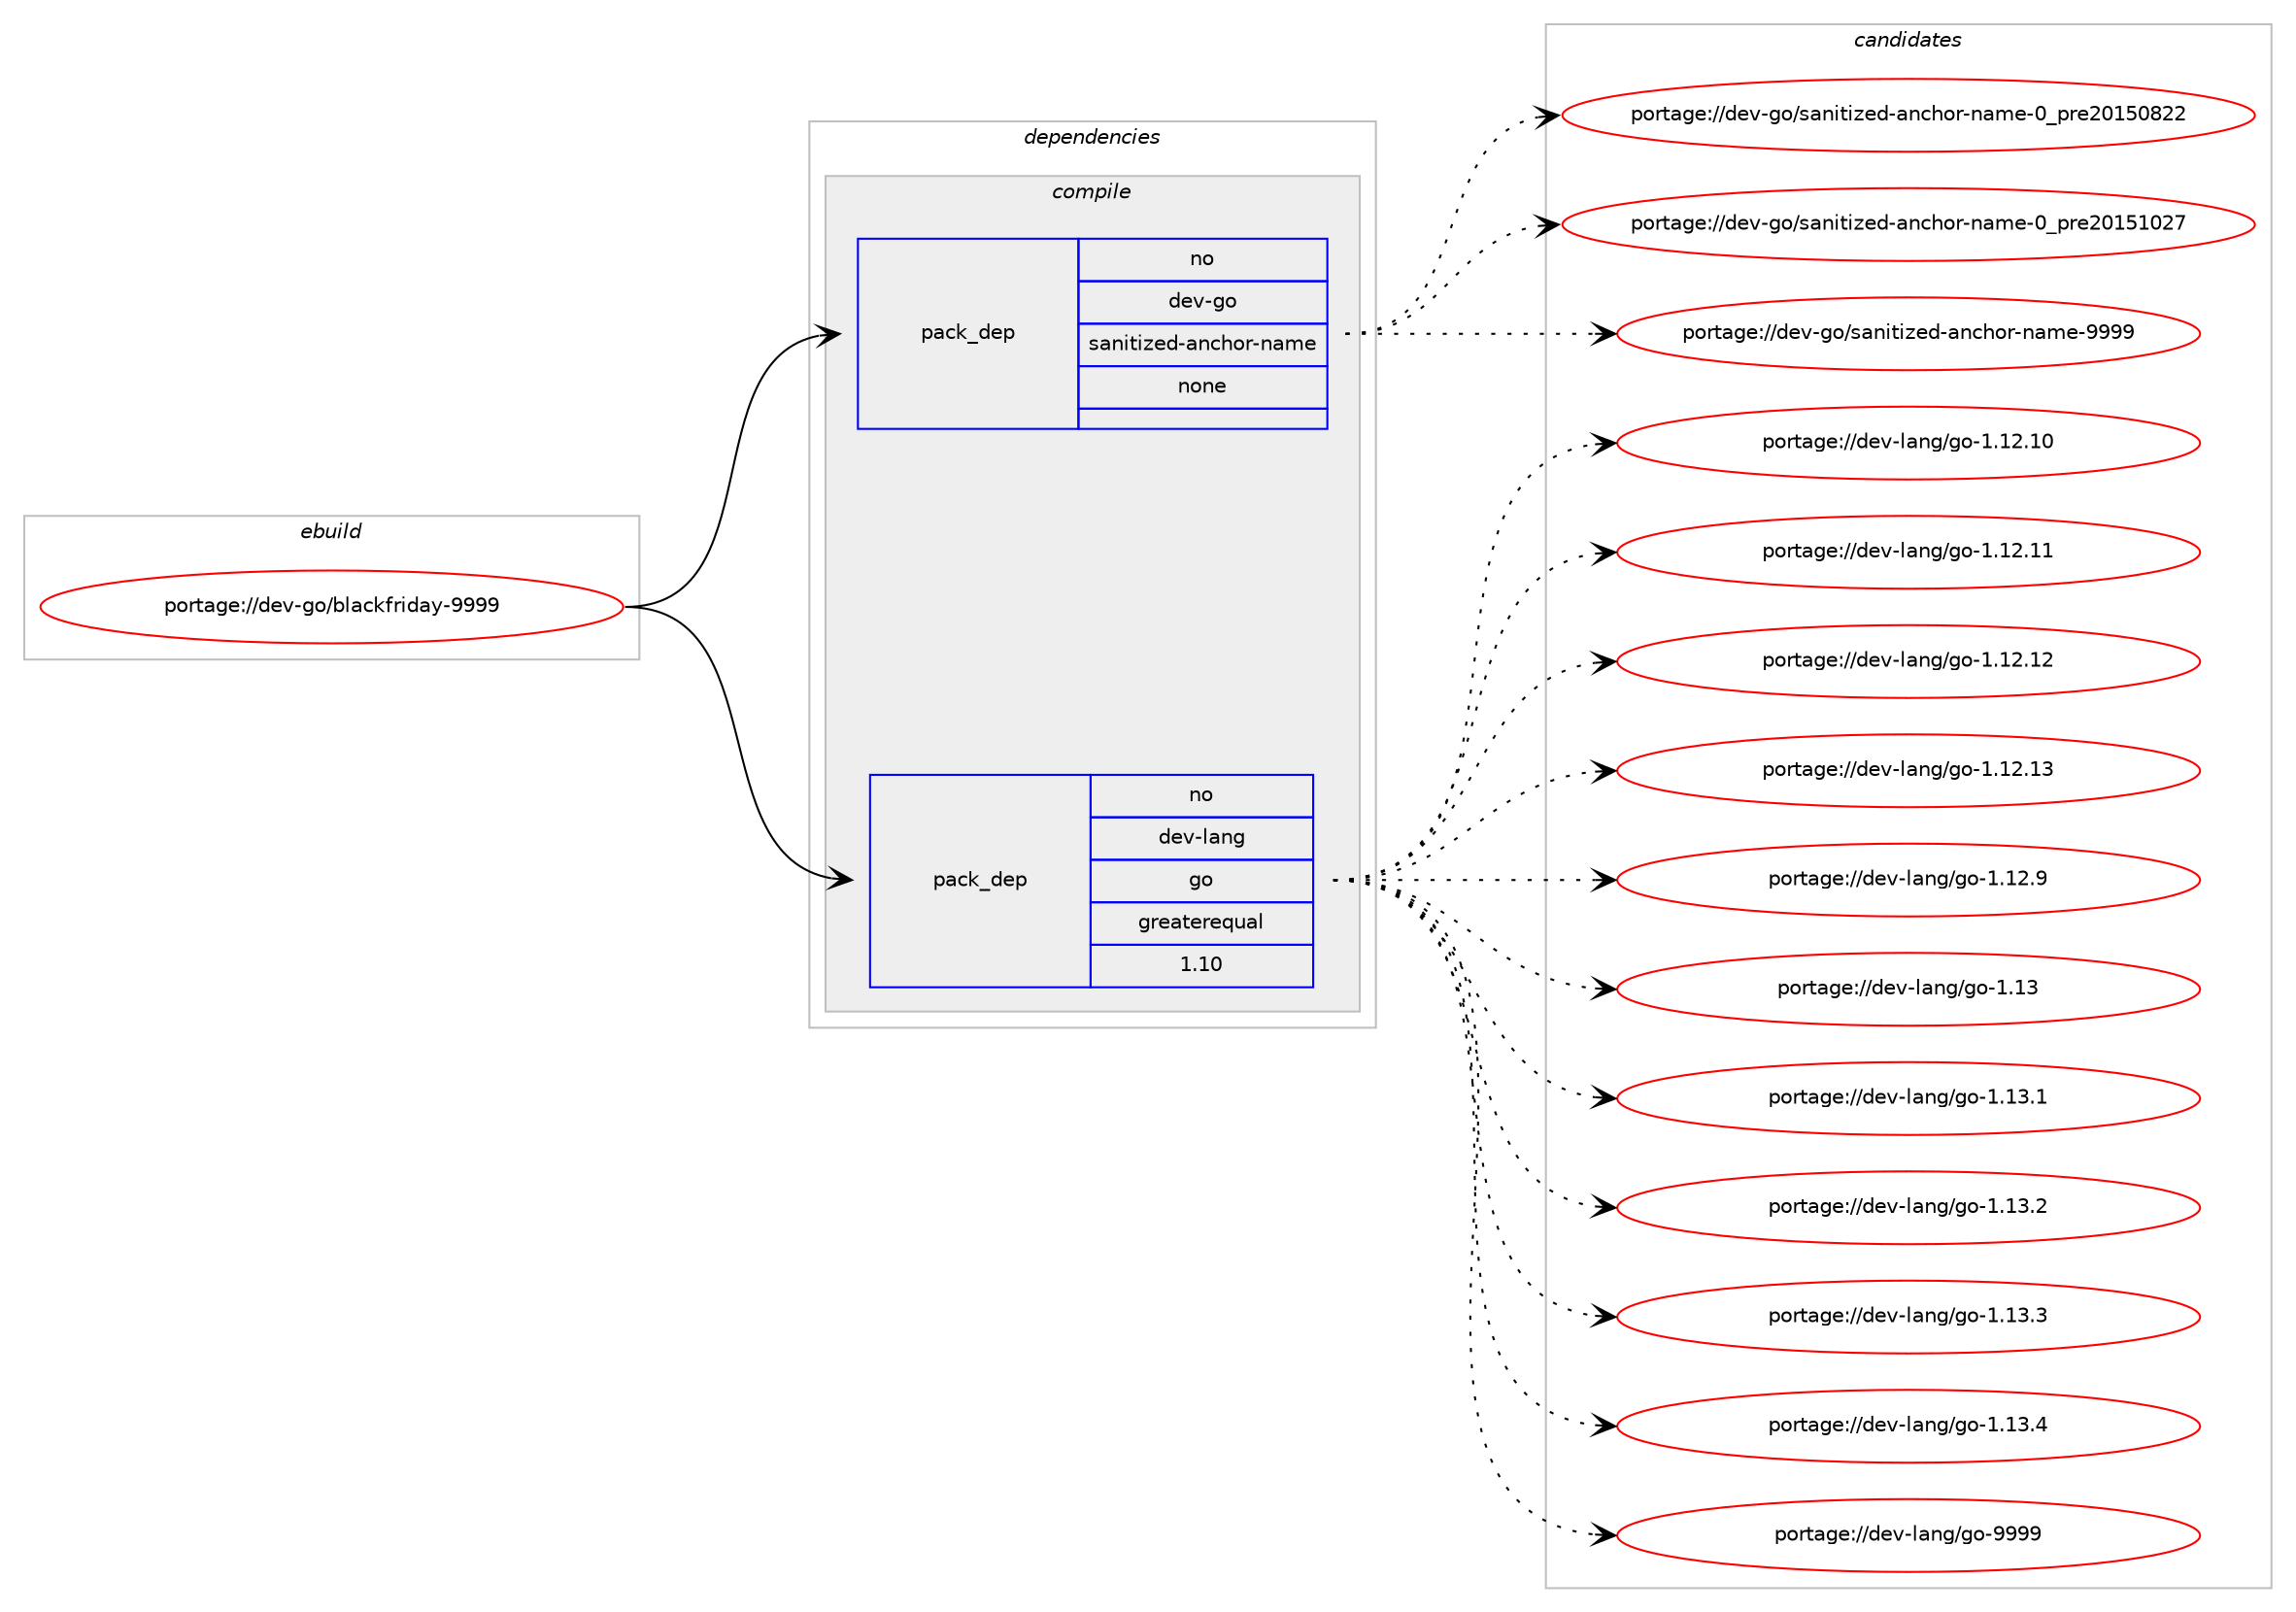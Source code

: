 digraph prolog {

# *************
# Graph options
# *************

newrank=true;
concentrate=true;
compound=true;
graph [rankdir=LR,fontname=Helvetica,fontsize=10,ranksep=1.5];#, ranksep=2.5, nodesep=0.2];
edge  [arrowhead=vee];
node  [fontname=Helvetica,fontsize=10];

# **********
# The ebuild
# **********

subgraph cluster_leftcol {
color=gray;
rank=same;
label=<<i>ebuild</i>>;
id [label="portage://dev-go/blackfriday-9999", color=red, width=4, href="../dev-go/blackfriday-9999.svg"];
}

# ****************
# The dependencies
# ****************

subgraph cluster_midcol {
color=gray;
label=<<i>dependencies</i>>;
subgraph cluster_compile {
fillcolor="#eeeeee";
style=filled;
label=<<i>compile</i>>;
subgraph pack45436 {
dependency60819 [label=<<TABLE BORDER="0" CELLBORDER="1" CELLSPACING="0" CELLPADDING="4" WIDTH="220"><TR><TD ROWSPAN="6" CELLPADDING="30">pack_dep</TD></TR><TR><TD WIDTH="110">no</TD></TR><TR><TD>dev-go</TD></TR><TR><TD>sanitized-anchor-name</TD></TR><TR><TD>none</TD></TR><TR><TD></TD></TR></TABLE>>, shape=none, color=blue];
}
id:e -> dependency60819:w [weight=20,style="solid",arrowhead="vee"];
subgraph pack45437 {
dependency60820 [label=<<TABLE BORDER="0" CELLBORDER="1" CELLSPACING="0" CELLPADDING="4" WIDTH="220"><TR><TD ROWSPAN="6" CELLPADDING="30">pack_dep</TD></TR><TR><TD WIDTH="110">no</TD></TR><TR><TD>dev-lang</TD></TR><TR><TD>go</TD></TR><TR><TD>greaterequal</TD></TR><TR><TD>1.10</TD></TR></TABLE>>, shape=none, color=blue];
}
id:e -> dependency60820:w [weight=20,style="solid",arrowhead="vee"];
}
subgraph cluster_compileandrun {
fillcolor="#eeeeee";
style=filled;
label=<<i>compile and run</i>>;
}
subgraph cluster_run {
fillcolor="#eeeeee";
style=filled;
label=<<i>run</i>>;
}
}

# **************
# The candidates
# **************

subgraph cluster_choices {
rank=same;
color=gray;
label=<<i>candidates</i>>;

subgraph choice45436 {
color=black;
nodesep=1;
choiceportage10010111845103111471159711010511610512210110045971109910411111445110971091014548951121141015048495348565050 [label="portage://dev-go/sanitized-anchor-name-0_pre20150822", color=red, width=4,href="../dev-go/sanitized-anchor-name-0_pre20150822.svg"];
choiceportage10010111845103111471159711010511610512210110045971109910411111445110971091014548951121141015048495349485055 [label="portage://dev-go/sanitized-anchor-name-0_pre20151027", color=red, width=4,href="../dev-go/sanitized-anchor-name-0_pre20151027.svg"];
choiceportage10010111845103111471159711010511610512210110045971109910411111445110971091014557575757 [label="portage://dev-go/sanitized-anchor-name-9999", color=red, width=4,href="../dev-go/sanitized-anchor-name-9999.svg"];
dependency60819:e -> choiceportage10010111845103111471159711010511610512210110045971109910411111445110971091014548951121141015048495348565050:w [style=dotted,weight="100"];
dependency60819:e -> choiceportage10010111845103111471159711010511610512210110045971109910411111445110971091014548951121141015048495349485055:w [style=dotted,weight="100"];
dependency60819:e -> choiceportage10010111845103111471159711010511610512210110045971109910411111445110971091014557575757:w [style=dotted,weight="100"];
}
subgraph choice45437 {
color=black;
nodesep=1;
choiceportage1001011184510897110103471031114549464950464948 [label="portage://dev-lang/go-1.12.10", color=red, width=4,href="../dev-lang/go-1.12.10.svg"];
choiceportage1001011184510897110103471031114549464950464949 [label="portage://dev-lang/go-1.12.11", color=red, width=4,href="../dev-lang/go-1.12.11.svg"];
choiceportage1001011184510897110103471031114549464950464950 [label="portage://dev-lang/go-1.12.12", color=red, width=4,href="../dev-lang/go-1.12.12.svg"];
choiceportage1001011184510897110103471031114549464950464951 [label="portage://dev-lang/go-1.12.13", color=red, width=4,href="../dev-lang/go-1.12.13.svg"];
choiceportage10010111845108971101034710311145494649504657 [label="portage://dev-lang/go-1.12.9", color=red, width=4,href="../dev-lang/go-1.12.9.svg"];
choiceportage1001011184510897110103471031114549464951 [label="portage://dev-lang/go-1.13", color=red, width=4,href="../dev-lang/go-1.13.svg"];
choiceportage10010111845108971101034710311145494649514649 [label="portage://dev-lang/go-1.13.1", color=red, width=4,href="../dev-lang/go-1.13.1.svg"];
choiceportage10010111845108971101034710311145494649514650 [label="portage://dev-lang/go-1.13.2", color=red, width=4,href="../dev-lang/go-1.13.2.svg"];
choiceportage10010111845108971101034710311145494649514651 [label="portage://dev-lang/go-1.13.3", color=red, width=4,href="../dev-lang/go-1.13.3.svg"];
choiceportage10010111845108971101034710311145494649514652 [label="portage://dev-lang/go-1.13.4", color=red, width=4,href="../dev-lang/go-1.13.4.svg"];
choiceportage1001011184510897110103471031114557575757 [label="portage://dev-lang/go-9999", color=red, width=4,href="../dev-lang/go-9999.svg"];
dependency60820:e -> choiceportage1001011184510897110103471031114549464950464948:w [style=dotted,weight="100"];
dependency60820:e -> choiceportage1001011184510897110103471031114549464950464949:w [style=dotted,weight="100"];
dependency60820:e -> choiceportage1001011184510897110103471031114549464950464950:w [style=dotted,weight="100"];
dependency60820:e -> choiceportage1001011184510897110103471031114549464950464951:w [style=dotted,weight="100"];
dependency60820:e -> choiceportage10010111845108971101034710311145494649504657:w [style=dotted,weight="100"];
dependency60820:e -> choiceportage1001011184510897110103471031114549464951:w [style=dotted,weight="100"];
dependency60820:e -> choiceportage10010111845108971101034710311145494649514649:w [style=dotted,weight="100"];
dependency60820:e -> choiceportage10010111845108971101034710311145494649514650:w [style=dotted,weight="100"];
dependency60820:e -> choiceportage10010111845108971101034710311145494649514651:w [style=dotted,weight="100"];
dependency60820:e -> choiceportage10010111845108971101034710311145494649514652:w [style=dotted,weight="100"];
dependency60820:e -> choiceportage1001011184510897110103471031114557575757:w [style=dotted,weight="100"];
}
}

}
